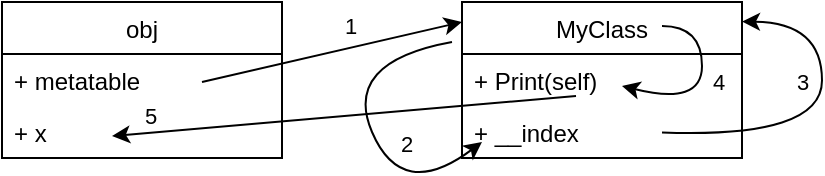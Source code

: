 <mxfile version="19.0.3" type="device"><diagram id="WBjxoQ3HH-ZmywF2IaYV" name="Page-1"><mxGraphModel dx="1422" dy="905" grid="1" gridSize="10" guides="1" tooltips="1" connect="1" arrows="1" fold="1" page="1" pageScale="1" pageWidth="850" pageHeight="1100" math="0" shadow="0"><root><mxCell id="0"/><mxCell id="1" parent="0"/><mxCell id="L4jR_dDymTpA70vB0lOK-3" value="obj" style="swimlane;fontStyle=0;childLayout=stackLayout;horizontal=1;startSize=26;fillColor=none;horizontalStack=0;resizeParent=1;resizeParentMax=0;resizeLast=0;collapsible=1;marginBottom=0;" parent="1" vertex="1"><mxGeometry x="280" y="280" width="140" height="78" as="geometry"/></mxCell><mxCell id="L4jR_dDymTpA70vB0lOK-4" value="+ metatable" style="text;strokeColor=none;fillColor=none;align=left;verticalAlign=top;spacingLeft=4;spacingRight=4;overflow=hidden;rotatable=0;points=[[0,0.5],[1,0.5]];portConstraint=eastwest;" parent="L4jR_dDymTpA70vB0lOK-3" vertex="1"><mxGeometry y="26" width="140" height="26" as="geometry"/></mxCell><mxCell id="L4jR_dDymTpA70vB0lOK-5" value="+ x" style="text;strokeColor=none;fillColor=none;align=left;verticalAlign=top;spacingLeft=4;spacingRight=4;overflow=hidden;rotatable=0;points=[[0,0.5],[1,0.5]];portConstraint=eastwest;" parent="L4jR_dDymTpA70vB0lOK-3" vertex="1"><mxGeometry y="52" width="140" height="26" as="geometry"/></mxCell><mxCell id="L4jR_dDymTpA70vB0lOK-7" value="MyClass" style="swimlane;fontStyle=0;childLayout=stackLayout;horizontal=1;startSize=26;fillColor=none;horizontalStack=0;resizeParent=1;resizeParentMax=0;resizeLast=0;collapsible=1;marginBottom=0;" parent="1" vertex="1"><mxGeometry x="510" y="280" width="140" height="78" as="geometry"/></mxCell><mxCell id="L4jR_dDymTpA70vB0lOK-9" value="+ Print(self)" style="text;strokeColor=none;fillColor=none;align=left;verticalAlign=top;spacingLeft=4;spacingRight=4;overflow=hidden;rotatable=0;points=[[0,0.5],[1,0.5]];portConstraint=eastwest;" parent="L4jR_dDymTpA70vB0lOK-7" vertex="1"><mxGeometry y="26" width="140" height="26" as="geometry"/></mxCell><mxCell id="L4jR_dDymTpA70vB0lOK-14" value="" style="curved=1;endArrow=classic;html=1;rounded=0;" parent="L4jR_dDymTpA70vB0lOK-7" edge="1"><mxGeometry width="50" height="50" relative="1" as="geometry"><mxPoint x="100" y="12" as="sourcePoint"/><mxPoint x="80" y="42" as="targetPoint"/><Array as="points"><mxPoint x="120" y="12"/><mxPoint x="120" y="52"/></Array></mxGeometry></mxCell><mxCell id="L4jR_dDymTpA70vB0lOK-18" value="4" style="edgeLabel;html=1;align=center;verticalAlign=middle;resizable=0;points=[];" parent="L4jR_dDymTpA70vB0lOK-14" vertex="1" connectable="0"><mxGeometry x="0.314" y="-4" relative="1" as="geometry"><mxPoint x="13" y="-7" as="offset"/></mxGeometry></mxCell><mxCell id="pURjZ4VLUVY0jkqTkmk0-1" value="" style="endArrow=classic;html=1;rounded=0;" parent="L4jR_dDymTpA70vB0lOK-7" edge="1"><mxGeometry width="50" height="50" relative="1" as="geometry"><mxPoint x="57" y="47" as="sourcePoint"/><mxPoint x="-175" y="67" as="targetPoint"/></mxGeometry></mxCell><mxCell id="pURjZ4VLUVY0jkqTkmk0-2" value="5" style="edgeLabel;html=1;align=center;verticalAlign=middle;resizable=0;points=[];" parent="pURjZ4VLUVY0jkqTkmk0-1" vertex="1" connectable="0"><mxGeometry x="0.13" relative="1" as="geometry"><mxPoint x="-82" y="-2" as="offset"/></mxGeometry></mxCell><mxCell id="L4jR_dDymTpA70vB0lOK-8" value="+ __index" style="text;strokeColor=none;fillColor=none;align=left;verticalAlign=top;spacingLeft=4;spacingRight=4;overflow=hidden;rotatable=0;points=[[0,0.5],[1,0.5]];portConstraint=eastwest;" parent="L4jR_dDymTpA70vB0lOK-7" vertex="1"><mxGeometry y="52" width="140" height="26" as="geometry"/></mxCell><mxCell id="L4jR_dDymTpA70vB0lOK-12" value="" style="endArrow=classic;html=1;rounded=0;" parent="1" edge="1"><mxGeometry width="50" height="50" relative="1" as="geometry"><mxPoint x="380" y="320" as="sourcePoint"/><mxPoint x="510" y="290" as="targetPoint"/></mxGeometry></mxCell><mxCell id="L4jR_dDymTpA70vB0lOK-15" value="1" style="edgeLabel;html=1;align=center;verticalAlign=middle;resizable=0;points=[];" parent="L4jR_dDymTpA70vB0lOK-12" vertex="1" connectable="0"><mxGeometry x="0.455" y="-2" relative="1" as="geometry"><mxPoint x="-21" y="-8" as="offset"/></mxGeometry></mxCell><mxCell id="L4jR_dDymTpA70vB0lOK-11" value="" style="curved=1;endArrow=classic;html=1;rounded=0;" parent="1" edge="1"><mxGeometry width="50" height="50" relative="1" as="geometry"><mxPoint x="610" y="345.25" as="sourcePoint"/><mxPoint x="650" y="289.75" as="targetPoint"/><Array as="points"><mxPoint x="690" y="348.25"/><mxPoint x="690" y="290.25"/></Array></mxGeometry></mxCell><mxCell id="L4jR_dDymTpA70vB0lOK-17" value="3" style="edgeLabel;html=1;align=center;verticalAlign=middle;resizable=0;points=[];" parent="L4jR_dDymTpA70vB0lOK-11" vertex="1" connectable="0"><mxGeometry x="0.037" y="4" relative="1" as="geometry"><mxPoint x="-6" y="-16" as="offset"/></mxGeometry></mxCell><mxCell id="L4jR_dDymTpA70vB0lOK-13" value="" style="curved=1;endArrow=classic;html=1;rounded=0;" parent="1" edge="1"><mxGeometry width="50" height="50" relative="1" as="geometry"><mxPoint x="505" y="300" as="sourcePoint"/><mxPoint x="520" y="350" as="targetPoint"/><Array as="points"><mxPoint x="450" y="310"/><mxPoint x="480" y="380"/></Array></mxGeometry></mxCell><mxCell id="L4jR_dDymTpA70vB0lOK-16" value="2" style="edgeLabel;html=1;align=center;verticalAlign=middle;resizable=0;points=[];" parent="L4jR_dDymTpA70vB0lOK-13" vertex="1" connectable="0"><mxGeometry x="0.611" y="8" relative="1" as="geometry"><mxPoint x="-5" y="-14" as="offset"/></mxGeometry></mxCell></root></mxGraphModel></diagram></mxfile>